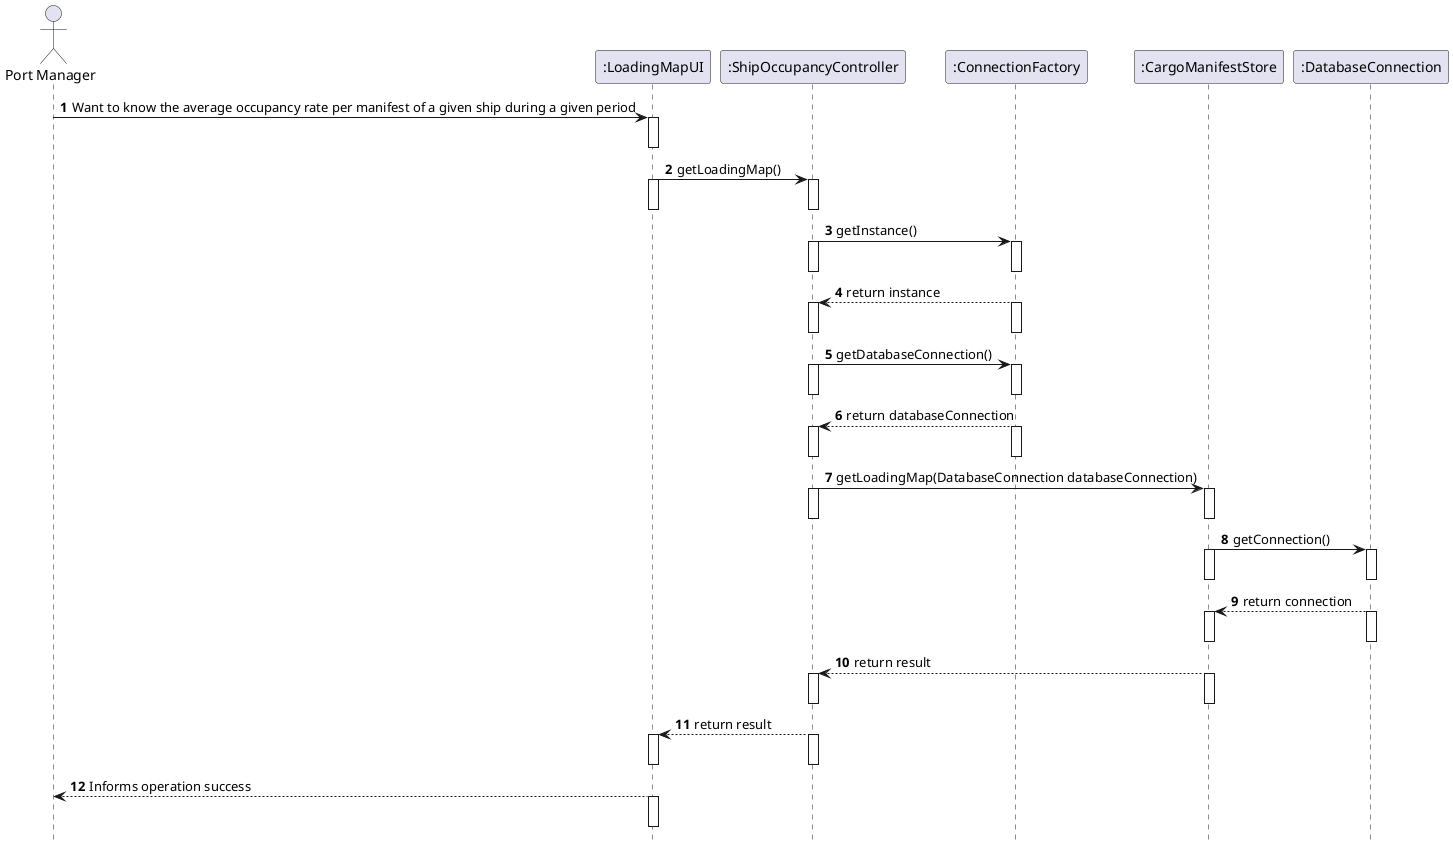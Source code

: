 @startuml
autonumber
hide footbox

actor "Port Manager" as PORTMANAGER
participant ":LoadingMapUI" as UI
participant ":ShipOccupancyController" as CTRL
participant ":ConnectionFactory" as cf
participant ":CargoManifestStore" as cs
participant ":DatabaseConnection" as dc


PORTMANAGER -> UI : Want to know the average occupancy rate per manifest of a given ship during a given period
activate UI
deactivate UI



UI -> CTRL: getLoadingMap()
activate UI
deactivate UI
activate CTRL
deactivate CTRL

CTRL -> cf: getInstance()
activate CTRL
deactivate CTRL
activate cf
deactivate cf

cf --> CTRL: return instance
activate cf
deactivate cf
activate CTRL
deactivate CTRL

CTRL -> cf: getDatabaseConnection()
activate CTRL
deactivate CTRL
activate cf
deactivate cf

cf --> CTRL: return databaseConnection
activate cf
deactivate cf
activate CTRL
deactivate CTRL


CTRL -> cs: getLoadingMap(DatabaseConnection databaseConnection)
activate CTRL
deactivate CTRL
activate cs
deactivate cs

cs -> dc: getConnection()
activate cs
deactivate cs
activate dc
deactivate dc

dc --> cs: return connection
activate dc
deactivate dc
activate cs
deactivate cs


cs --> CTRL: return result
activate cs
deactivate cs
activate CTRL
deactivate CTRL

CTRL --> UI: return result
activate CTRL
deactivate CTRL
activate UI
deactivate UI



UI --> PORTMANAGER: Informs operation success
activate UI
deactivate UI
@enduml
